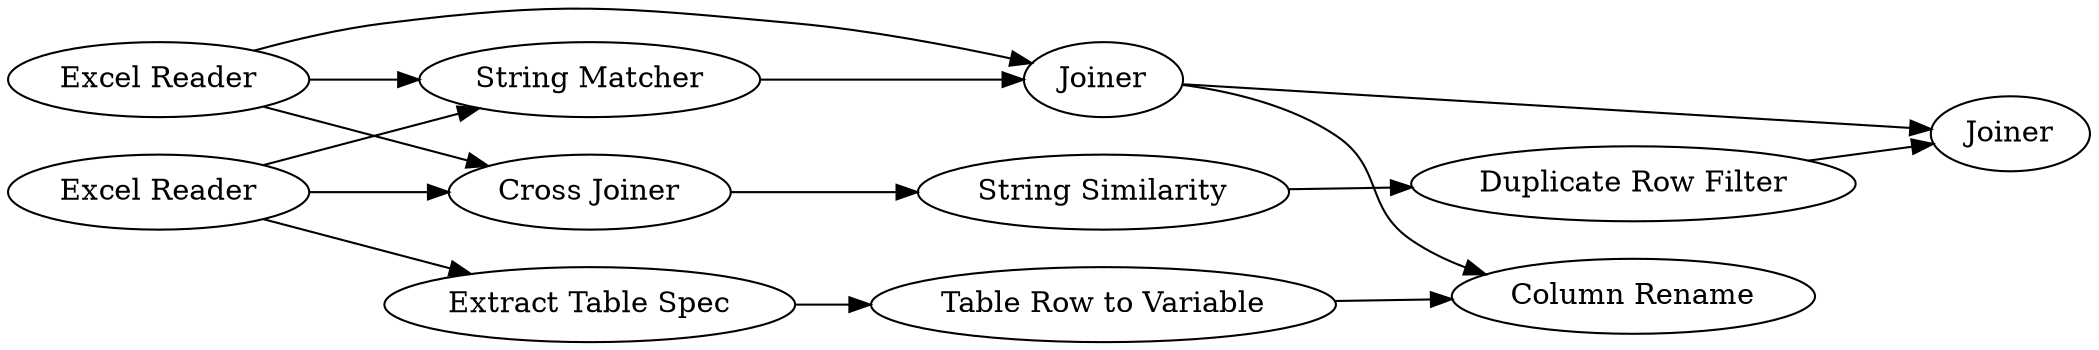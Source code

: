 digraph {
	12 -> 13
	15 -> 14
	14 -> 16
	2 -> 12
	2 -> 15
	1 -> 15
	1 -> 10
	2 -> 9
	10 -> 17
	1 -> 9
	9 -> 10
	10 -> 11
	16 -> 17
	13 -> 11
	16 [label="Duplicate Row Filter"]
	14 [label="String Similarity"]
	13 [label="Table Row to Variable"]
	1 [label="Excel Reader"]
	9 [label="String Matcher"]
	11 [label="Column Rename"]
	15 [label="Cross Joiner"]
	12 [label="Extract Table Spec"]
	17 [label=Joiner]
	2 [label="Excel Reader"]
	10 [label=Joiner]
	rankdir=LR
}
